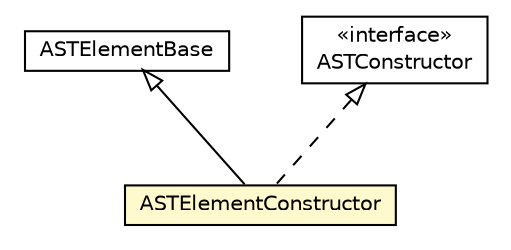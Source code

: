#!/usr/local/bin/dot
#
# Class diagram 
# Generated by UMLGraph version 5.1 (http://www.umlgraph.org/)
#

digraph G {
	edge [fontname="Helvetica",fontsize=10,labelfontname="Helvetica",labelfontsize=10];
	node [fontname="Helvetica",fontsize=10,shape=plaintext];
	nodesep=0.25;
	ranksep=0.5;
	// org.androidtransfuse.analysis.adapter.ASTElementBase
	c41908 [label=<<table title="org.androidtransfuse.analysis.adapter.ASTElementBase" border="0" cellborder="1" cellspacing="0" cellpadding="2" port="p" href="./ASTElementBase.html">
		<tr><td><table border="0" cellspacing="0" cellpadding="1">
<tr><td align="center" balign="center"> ASTElementBase </td></tr>
		</table></td></tr>
		</table>>, fontname="Helvetica", fontcolor="black", fontsize=10.0];
	// org.androidtransfuse.analysis.adapter.ASTConstructor
	c41910 [label=<<table title="org.androidtransfuse.analysis.adapter.ASTConstructor" border="0" cellborder="1" cellspacing="0" cellpadding="2" port="p" href="./ASTConstructor.html">
		<tr><td><table border="0" cellspacing="0" cellpadding="1">
<tr><td align="center" balign="center"> &#171;interface&#187; </td></tr>
<tr><td align="center" balign="center"> ASTConstructor </td></tr>
		</table></td></tr>
		</table>>, fontname="Helvetica", fontcolor="black", fontsize=10.0];
	// org.androidtransfuse.analysis.adapter.ASTElementConstructor
	c41933 [label=<<table title="org.androidtransfuse.analysis.adapter.ASTElementConstructor" border="0" cellborder="1" cellspacing="0" cellpadding="2" port="p" bgcolor="lemonChiffon" href="./ASTElementConstructor.html">
		<tr><td><table border="0" cellspacing="0" cellpadding="1">
<tr><td align="center" balign="center"> ASTElementConstructor </td></tr>
		</table></td></tr>
		</table>>, fontname="Helvetica", fontcolor="black", fontsize=10.0];
	//org.androidtransfuse.analysis.adapter.ASTElementConstructor extends org.androidtransfuse.analysis.adapter.ASTElementBase
	c41908:p -> c41933:p [dir=back,arrowtail=empty];
	//org.androidtransfuse.analysis.adapter.ASTElementConstructor implements org.androidtransfuse.analysis.adapter.ASTConstructor
	c41910:p -> c41933:p [dir=back,arrowtail=empty,style=dashed];
}

